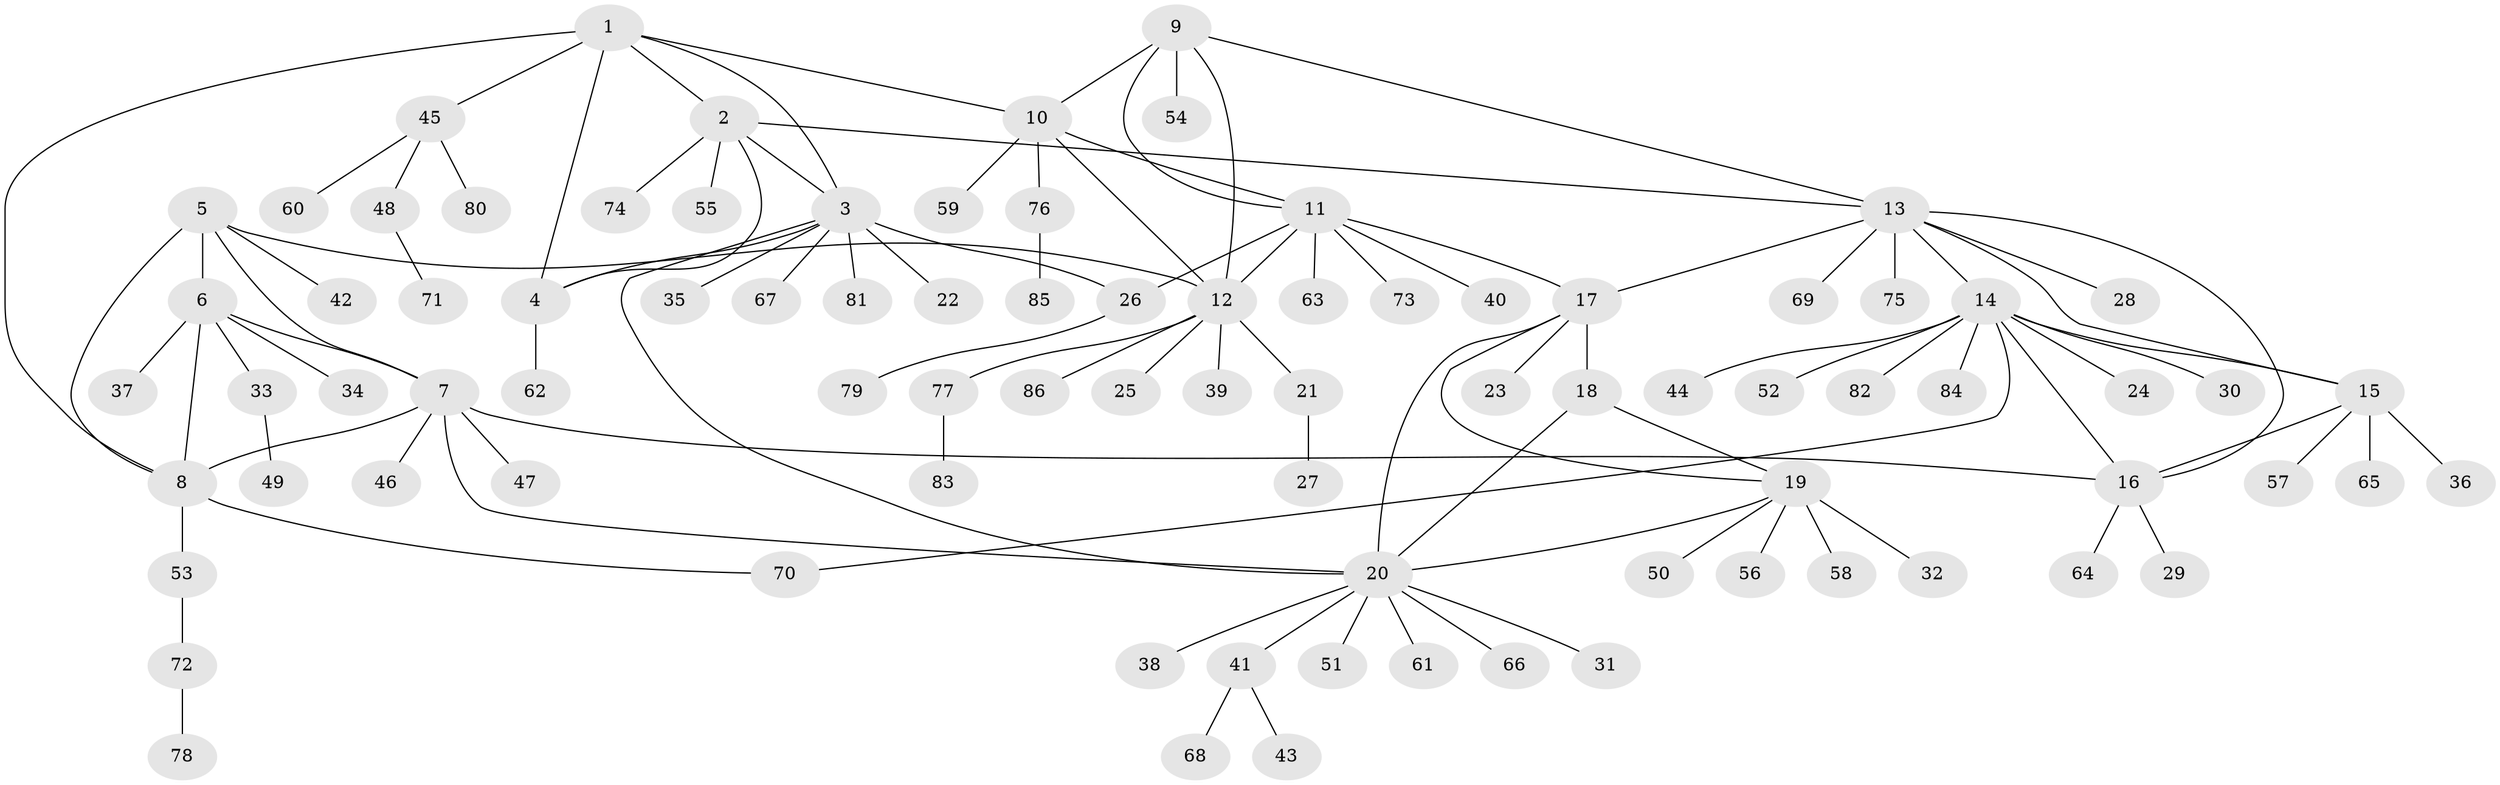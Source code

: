 // Generated by graph-tools (version 1.1) at 2025/02/03/09/25 03:02:51]
// undirected, 86 vertices, 108 edges
graph export_dot {
graph [start="1"]
  node [color=gray90,style=filled];
  1;
  2;
  3;
  4;
  5;
  6;
  7;
  8;
  9;
  10;
  11;
  12;
  13;
  14;
  15;
  16;
  17;
  18;
  19;
  20;
  21;
  22;
  23;
  24;
  25;
  26;
  27;
  28;
  29;
  30;
  31;
  32;
  33;
  34;
  35;
  36;
  37;
  38;
  39;
  40;
  41;
  42;
  43;
  44;
  45;
  46;
  47;
  48;
  49;
  50;
  51;
  52;
  53;
  54;
  55;
  56;
  57;
  58;
  59;
  60;
  61;
  62;
  63;
  64;
  65;
  66;
  67;
  68;
  69;
  70;
  71;
  72;
  73;
  74;
  75;
  76;
  77;
  78;
  79;
  80;
  81;
  82;
  83;
  84;
  85;
  86;
  1 -- 2;
  1 -- 3;
  1 -- 4;
  1 -- 8;
  1 -- 10;
  1 -- 45;
  2 -- 3;
  2 -- 4;
  2 -- 13;
  2 -- 55;
  2 -- 74;
  3 -- 4;
  3 -- 20;
  3 -- 22;
  3 -- 26;
  3 -- 35;
  3 -- 67;
  3 -- 81;
  4 -- 62;
  5 -- 6;
  5 -- 7;
  5 -- 8;
  5 -- 12;
  5 -- 42;
  6 -- 7;
  6 -- 8;
  6 -- 33;
  6 -- 34;
  6 -- 37;
  7 -- 8;
  7 -- 16;
  7 -- 20;
  7 -- 46;
  7 -- 47;
  8 -- 53;
  8 -- 70;
  9 -- 10;
  9 -- 11;
  9 -- 12;
  9 -- 13;
  9 -- 54;
  10 -- 11;
  10 -- 12;
  10 -- 59;
  10 -- 76;
  11 -- 12;
  11 -- 17;
  11 -- 26;
  11 -- 40;
  11 -- 63;
  11 -- 73;
  12 -- 21;
  12 -- 25;
  12 -- 39;
  12 -- 77;
  12 -- 86;
  13 -- 14;
  13 -- 15;
  13 -- 16;
  13 -- 17;
  13 -- 28;
  13 -- 69;
  13 -- 75;
  14 -- 15;
  14 -- 16;
  14 -- 24;
  14 -- 30;
  14 -- 44;
  14 -- 52;
  14 -- 70;
  14 -- 82;
  14 -- 84;
  15 -- 16;
  15 -- 36;
  15 -- 57;
  15 -- 65;
  16 -- 29;
  16 -- 64;
  17 -- 18;
  17 -- 19;
  17 -- 20;
  17 -- 23;
  18 -- 19;
  18 -- 20;
  19 -- 20;
  19 -- 32;
  19 -- 50;
  19 -- 56;
  19 -- 58;
  20 -- 31;
  20 -- 38;
  20 -- 41;
  20 -- 51;
  20 -- 61;
  20 -- 66;
  21 -- 27;
  26 -- 79;
  33 -- 49;
  41 -- 43;
  41 -- 68;
  45 -- 48;
  45 -- 60;
  45 -- 80;
  48 -- 71;
  53 -- 72;
  72 -- 78;
  76 -- 85;
  77 -- 83;
}
